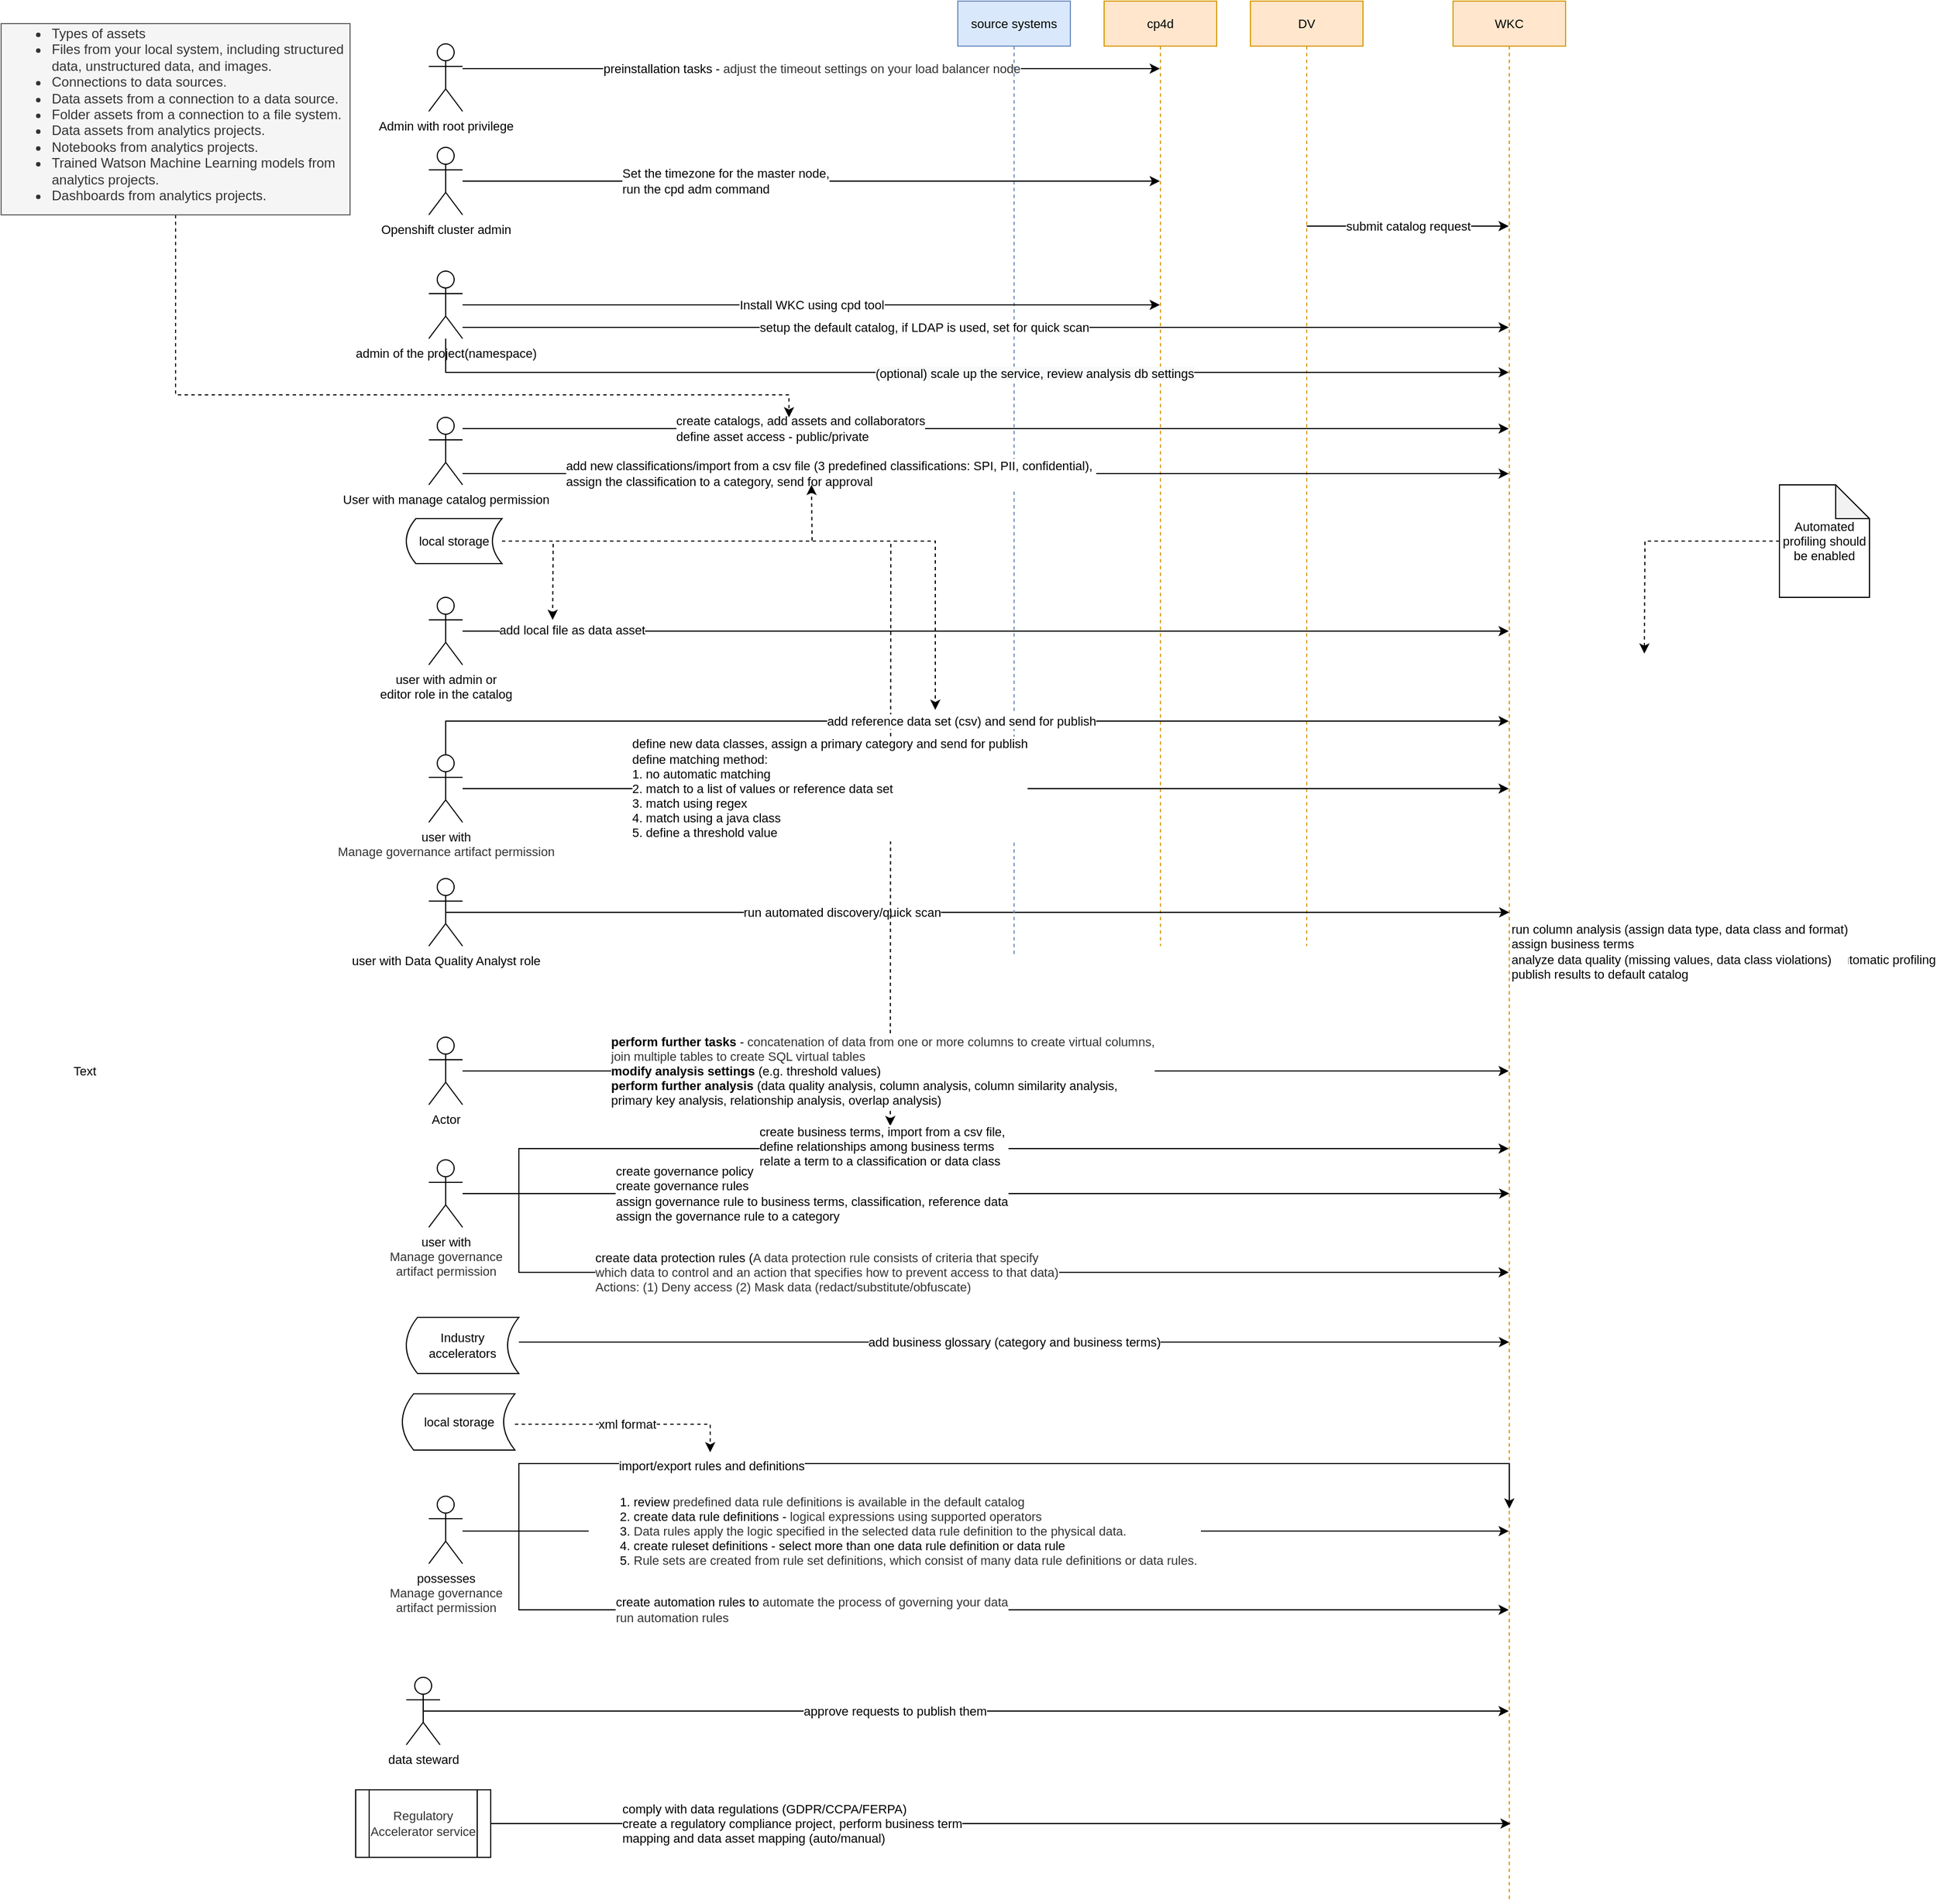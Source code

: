 <mxfile version="13.4.1" type="device"><diagram id="kgpKYQtTHZ0yAKxKKP6v" name="Page-1"><mxGraphModel dx="2506" dy="418" grid="1" gridSize="10" guides="1" tooltips="1" connect="1" arrows="1" fold="1" page="1" pageScale="1" pageWidth="850" pageHeight="1100" math="0" shadow="0"><root><mxCell id="0"/><mxCell id="1" parent="0"/><mxCell id="m7c62PFlQVcXENg2-71l-1" value="cp4d" style="shape=umlLifeline;perimeter=lifelinePerimeter;whiteSpace=wrap;html=1;container=1;collapsible=0;recursiveResize=0;outlineConnect=0;fillColor=#ffe6cc;strokeColor=#d79b00;fontSize=11;" vertex="1" parent="1"><mxGeometry x="110" y="40" width="100" height="840" as="geometry"/></mxCell><mxCell id="m7c62PFlQVcXENg2-71l-2" value="submit catalog request" style="edgeStyle=orthogonalEdgeStyle;rounded=0;orthogonalLoop=1;jettySize=auto;html=1;fontSize=11;" edge="1" parent="1" source="m7c62PFlQVcXENg2-71l-3" target="m7c62PFlQVcXENg2-71l-5"><mxGeometry relative="1" as="geometry"><Array as="points"><mxPoint x="380" y="240"/><mxPoint x="380" y="240"/></Array></mxGeometry></mxCell><mxCell id="m7c62PFlQVcXENg2-71l-3" value="DV" style="shape=umlLifeline;perimeter=lifelinePerimeter;whiteSpace=wrap;html=1;container=1;collapsible=0;recursiveResize=0;outlineConnect=0;fillColor=#ffe6cc;strokeColor=#d79b00;fontSize=11;" vertex="1" parent="1"><mxGeometry x="240" y="40" width="100" height="840" as="geometry"/></mxCell><mxCell id="m7c62PFlQVcXENg2-71l-4" value="DV" style="shape=umlLifeline;perimeter=lifelinePerimeter;whiteSpace=wrap;html=1;container=1;collapsible=0;recursiveResize=0;outlineConnect=0;fontSize=11;" vertex="1" parent="1"><mxGeometry x="420" y="40" width="100" height="300" as="geometry"/></mxCell><mxCell id="m7c62PFlQVcXENg2-71l-5" value="WKC" style="shape=umlLifeline;perimeter=lifelinePerimeter;whiteSpace=wrap;html=1;container=1;collapsible=0;recursiveResize=0;outlineConnect=0;fillColor=#ffe6cc;strokeColor=#d79b00;fontSize=11;" vertex="1" parent="1"><mxGeometry x="420" y="40" width="100" height="1690" as="geometry"/></mxCell><mxCell id="m7c62PFlQVcXENg2-71l-6" value="&lt;font style=&quot;font-size: 11px;&quot;&gt;preinstallation tasks -&amp;nbsp;&lt;span style=&quot;color: rgb(50, 50, 50); font-size: 11px;&quot;&gt;adjust the timeout settings on your load balancer node&lt;/span&gt;&lt;/font&gt;" style="edgeStyle=orthogonalEdgeStyle;rounded=0;orthogonalLoop=1;jettySize=auto;html=1;fontSize=11;" edge="1" parent="1" source="m7c62PFlQVcXENg2-71l-9" target="m7c62PFlQVcXENg2-71l-1"><mxGeometry relative="1" as="geometry"><Array as="points"><mxPoint x="50" y="100"/><mxPoint x="50" y="100"/></Array></mxGeometry></mxCell><mxCell id="m7c62PFlQVcXENg2-71l-9" value="&lt;font style=&quot;font-size: 11px;&quot;&gt;Admin with root privilege&lt;/font&gt;" style="shape=umlActor;verticalLabelPosition=bottom;verticalAlign=top;html=1;fontSize=11;" vertex="1" parent="1"><mxGeometry x="-490" y="78" width="30" height="60" as="geometry"/></mxCell><mxCell id="m7c62PFlQVcXENg2-71l-12" value="approve requests to publish them" style="edgeStyle=orthogonalEdgeStyle;rounded=0;orthogonalLoop=1;jettySize=auto;html=1;fontSize=11;exitX=0.5;exitY=0.5;exitDx=0;exitDy=0;exitPerimeter=0;" edge="1" parent="1" source="m7c62PFlQVcXENg2-71l-13" target="m7c62PFlQVcXENg2-71l-5"><mxGeometry x="0.657" y="-380" relative="1" as="geometry"><Array as="points"><mxPoint x="-495" y="1560"/></Array><mxPoint x="-380" y="-380" as="offset"/><mxPoint x="469.5" y="1450.0" as="targetPoint"/></mxGeometry></mxCell><mxCell id="m7c62PFlQVcXENg2-71l-13" value="data steward" style="shape=umlActor;verticalLabelPosition=bottom;verticalAlign=top;html=1;fontSize=11;" vertex="1" parent="1"><mxGeometry x="-510" y="1530" width="30" height="60" as="geometry"/></mxCell><mxCell id="m7c62PFlQVcXENg2-71l-14" value="run automated discovery/quick scan" style="edgeStyle=orthogonalEdgeStyle;rounded=0;orthogonalLoop=1;jettySize=auto;html=1;fontSize=11;exitX=0.5;exitY=0.5;exitDx=0;exitDy=0;exitPerimeter=0;" edge="1" parent="1" source="m7c62PFlQVcXENg2-71l-16"><mxGeometry x="-0.256" relative="1" as="geometry"><Array as="points"><mxPoint x="470" y="850"/></Array><mxPoint as="offset"/><mxPoint x="470" y="850" as="targetPoint"/></mxGeometry></mxCell><mxCell id="m7c62PFlQVcXENg2-71l-16" value="user with Data Quality Analyst role" style="shape=umlActor;verticalLabelPosition=bottom;verticalAlign=top;html=1;fontSize=11;" vertex="1" parent="1"><mxGeometry x="-490" y="820" width="30" height="60" as="geometry"/></mxCell><mxCell id="m7c62PFlQVcXENg2-71l-17" value="source systems" style="shape=umlLifeline;perimeter=lifelinePerimeter;whiteSpace=wrap;html=1;container=1;collapsible=0;recursiveResize=0;outlineConnect=0;fillColor=#dae8fc;strokeColor=#6c8ebf;fontSize=11;" vertex="1" parent="1"><mxGeometry x="-20" y="40" width="100" height="850" as="geometry"/></mxCell><mxCell id="m7c62PFlQVcXENg2-71l-19" value="&lt;ol&gt;&lt;li&gt;&lt;font style=&quot;font-size: 11px&quot;&gt;&lt;font style=&quot;font-size: 11px&quot;&gt;review&amp;nbsp;&lt;span style=&quot;color: rgb(50 , 50 , 50)&quot;&gt;predefined data rule definitions is available in the default catalog&lt;/span&gt;&lt;/font&gt;&lt;/font&gt;&lt;/li&gt;&lt;li&gt;&lt;font style=&quot;font-size: 11px&quot;&gt;create data rule definitions -&amp;nbsp;&lt;span style=&quot;color: rgb(50 , 50 , 50) ; font-family: &amp;#34;ibm plex sans&amp;#34; , , &amp;#34;helvetica neue&amp;#34; , &amp;#34;arial&amp;#34; , sans-serif&quot;&gt;logical expressions using supported operators&lt;br&gt;&lt;/span&gt;&lt;/font&gt;&lt;/li&gt;&lt;li&gt;&lt;font style=&quot;font-size: 11px&quot;&gt;&lt;span style=&quot;color: rgb(50 , 50 , 50) ; font-family: &amp;#34;ibm plex sans&amp;#34; , , &amp;#34;helvetica neue&amp;#34; , &amp;#34;arial&amp;#34; , sans-serif&quot;&gt;Data rules apply the logic specified in the selected data rule definition to the physical data.&lt;/span&gt;&lt;/font&gt;&lt;/li&gt;&lt;li&gt;&lt;font style=&quot;font-size: 11px&quot;&gt;create ruleset definitions -&amp;nbsp;&lt;/font&gt;select more than one data rule definition or data rule&lt;/li&gt;&lt;li&gt;&lt;font style=&quot;font-size: 11px&quot;&gt;&lt;span style=&quot;color: rgb(50 , 50 , 50) ; font-family: &amp;#34;ibm plex sans&amp;#34; , , &amp;#34;helvetica neue&amp;#34; , &amp;#34;arial&amp;#34; , sans-serif&quot;&gt;Rule sets are created from rule set definitions, which consist of many data rule definitions or data rules.&amp;nbsp;&lt;/span&gt;&lt;/font&gt;&lt;/li&gt;&lt;/ol&gt;" style="edgeStyle=orthogonalEdgeStyle;rounded=0;orthogonalLoop=1;jettySize=auto;html=1;fontSize=11;align=left;" edge="1" parent="1" source="m7c62PFlQVcXENg2-71l-20"><mxGeometry x="-0.527" y="-110" relative="1" as="geometry"><Array as="points"><mxPoint x="-240" y="1400"/><mxPoint x="-240" y="1400"/></Array><mxPoint x="469.5" y="1400" as="targetPoint"/><mxPoint x="-110" y="-110" as="offset"/></mxGeometry></mxCell><mxCell id="m7c62PFlQVcXENg2-71l-87" style="edgeStyle=orthogonalEdgeStyle;rounded=0;orthogonalLoop=1;jettySize=auto;html=1;strokeWidth=1;fontSize=11;" edge="1" parent="1" source="m7c62PFlQVcXENg2-71l-20"><mxGeometry relative="1" as="geometry"><mxPoint x="470" y="1380" as="targetPoint"/><Array as="points"><mxPoint x="-410" y="1400"/><mxPoint x="-410" y="1340"/><mxPoint x="470" y="1340"/></Array></mxGeometry></mxCell><mxCell id="m7c62PFlQVcXENg2-71l-88" value="import/export rules and definitions" style="edgeLabel;html=1;align=center;verticalAlign=middle;resizable=0;points=[];fontSize=11;" vertex="1" connectable="0" parent="m7c62PFlQVcXENg2-71l-87"><mxGeometry x="-0.494" y="-2" relative="1" as="geometry"><mxPoint x="20" as="offset"/></mxGeometry></mxCell><mxCell id="m7c62PFlQVcXENg2-71l-91" value="&lt;div style=&quot;text-align: left&quot;&gt;create automation rules to&amp;nbsp;&lt;span style=&quot;color: rgb(50 , 50 , 50)&quot;&gt;automate the process of governing your data&lt;/span&gt;&lt;/div&gt;&lt;font style=&quot;font-size: 11px&quot;&gt;&lt;div style=&quot;text-align: left&quot;&gt;&lt;span style=&quot;color: rgb(50 , 50 , 50)&quot;&gt;run automation rules&lt;/span&gt;&lt;/div&gt;&lt;/font&gt;" style="edgeStyle=orthogonalEdgeStyle;rounded=0;orthogonalLoop=1;jettySize=auto;html=1;strokeWidth=1;fontSize=11;" edge="1" parent="1" source="m7c62PFlQVcXENg2-71l-20" target="m7c62PFlQVcXENg2-71l-5"><mxGeometry x="-0.24" relative="1" as="geometry"><mxPoint x="370" y="1410" as="targetPoint"/><Array as="points"><mxPoint x="-410" y="1400"/><mxPoint x="-410" y="1470"/></Array><mxPoint as="offset"/></mxGeometry></mxCell><mxCell id="m7c62PFlQVcXENg2-71l-20" value="&lt;font style=&quot;font-size: 11px&quot;&gt;possesses&lt;br style=&quot;font-size: 11px&quot;&gt;&lt;span style=&quot;color: rgb(50 , 50 , 50) ; background-color: rgb(255 , 255 , 255) ; font-size: 11px&quot;&gt;Manage governance &lt;br&gt;artifact permission&lt;/span&gt;&lt;/font&gt;" style="shape=umlActor;verticalLabelPosition=bottom;verticalAlign=top;html=1;fontSize=11;" vertex="1" parent="1"><mxGeometry x="-490" y="1369" width="30" height="60" as="geometry"/></mxCell><mxCell id="m7c62PFlQVcXENg2-71l-37" value="&lt;font style=&quot;font-size: 11px;&quot;&gt;Install WKC using cpd tool&lt;/font&gt;" style="edgeStyle=orthogonalEdgeStyle;rounded=0;orthogonalLoop=1;jettySize=auto;html=1;fontSize=11;" edge="1" parent="1" source="m7c62PFlQVcXENg2-71l-22" target="m7c62PFlQVcXENg2-71l-1"><mxGeometry relative="1" as="geometry"><Array as="points"><mxPoint x="-10" y="310"/><mxPoint x="-10" y="310"/></Array></mxGeometry></mxCell><mxCell id="m7c62PFlQVcXENg2-71l-38" style="edgeStyle=orthogonalEdgeStyle;rounded=0;orthogonalLoop=1;jettySize=auto;html=1;fontSize=11;" edge="1" parent="1" source="m7c62PFlQVcXENg2-71l-22" target="m7c62PFlQVcXENg2-71l-5"><mxGeometry relative="1" as="geometry"><Array as="points"><mxPoint x="-240" y="330"/><mxPoint x="-240" y="330"/></Array></mxGeometry></mxCell><mxCell id="m7c62PFlQVcXENg2-71l-39" value="&lt;font style=&quot;font-size: 11px;&quot;&gt;setup the default catalog, if LDAP is used, set for quick scan&lt;/font&gt;" style="edgeLabel;html=1;align=center;verticalAlign=middle;resizable=0;points=[];fontSize=11;" vertex="1" connectable="0" parent="m7c62PFlQVcXENg2-71l-38"><mxGeometry x="-0.1" y="-1" relative="1" as="geometry"><mxPoint x="-8.67" y="-1" as="offset"/></mxGeometry></mxCell><mxCell id="m7c62PFlQVcXENg2-71l-22" value="&lt;font style=&quot;font-size: 11px;&quot;&gt;admin of the project(namespace)&lt;/font&gt;" style="shape=umlActor;verticalLabelPosition=bottom;verticalAlign=top;html=1;outlineConnect=0;fontSize=11;" vertex="1" parent="1"><mxGeometry x="-490" y="280" width="30" height="60" as="geometry"/></mxCell><mxCell id="m7c62PFlQVcXENg2-71l-33" style="edgeStyle=orthogonalEdgeStyle;rounded=0;orthogonalLoop=1;jettySize=auto;html=1;fontSize=11;" edge="1" parent="1" source="m7c62PFlQVcXENg2-71l-30" target="m7c62PFlQVcXENg2-71l-1"><mxGeometry relative="1" as="geometry"><Array as="points"><mxPoint x="-10" y="200"/><mxPoint x="-10" y="200"/></Array></mxGeometry></mxCell><mxCell id="m7c62PFlQVcXENg2-71l-35" value="&lt;font style=&quot;font-size: 11px;&quot;&gt;Set the timezone for the master node,&lt;br style=&quot;font-size: 11px;&quot;&gt;run the cpd adm command&lt;/font&gt;" style="edgeLabel;html=1;align=left;verticalAlign=middle;resizable=0;points=[];fontSize=11;" vertex="1" connectable="0" parent="m7c62PFlQVcXENg2-71l-33"><mxGeometry x="-0.065" y="1" relative="1" as="geometry"><mxPoint x="-149.66" y="1" as="offset"/></mxGeometry></mxCell><mxCell id="m7c62PFlQVcXENg2-71l-30" value="&lt;font style=&quot;font-size: 11px;&quot;&gt;Openshift cluster admin&lt;/font&gt;" style="shape=umlActor;verticalLabelPosition=bottom;verticalAlign=top;html=1;outlineConnect=0;fontSize=11;" vertex="1" parent="1"><mxGeometry x="-490" y="170" width="30" height="60" as="geometry"/></mxCell><mxCell id="m7c62PFlQVcXENg2-71l-42" style="edgeStyle=orthogonalEdgeStyle;rounded=0;orthogonalLoop=1;jettySize=auto;html=1;fontSize=11;" edge="1" parent="1" source="m7c62PFlQVcXENg2-71l-22" target="m7c62PFlQVcXENg2-71l-5"><mxGeometry relative="1" as="geometry"><mxPoint x="-475" y="340" as="sourcePoint"/><mxPoint x="-50" y="370" as="targetPoint"/><Array as="points"><mxPoint x="-475" y="370"/></Array></mxGeometry></mxCell><mxCell id="m7c62PFlQVcXENg2-71l-43" value="&lt;span style=&quot;font-size: 11px; background-color: rgb(248, 249, 250);&quot;&gt;(optional) scale up the service, review analysis db settings&lt;/span&gt;" style="edgeLabel;html=1;align=center;verticalAlign=middle;resizable=0;points=[];fontSize=11;" vertex="1" connectable="0" parent="m7c62PFlQVcXENg2-71l-42"><mxGeometry x="0.135" y="-1" relative="1" as="geometry"><mxPoint as="offset"/></mxGeometry></mxCell><mxCell id="m7c62PFlQVcXENg2-71l-47" style="edgeStyle=orthogonalEdgeStyle;rounded=0;orthogonalLoop=1;jettySize=auto;html=1;fontSize=11;" edge="1" parent="1" source="m7c62PFlQVcXENg2-71l-44" target="m7c62PFlQVcXENg2-71l-5"><mxGeometry relative="1" as="geometry"><Array as="points"><mxPoint x="-290" y="420"/><mxPoint x="-290" y="420"/></Array></mxGeometry></mxCell><mxCell id="m7c62PFlQVcXENg2-71l-48" value="&lt;div style=&quot;text-align: left&quot;&gt;create catalogs, add assets and collaborators&lt;/div&gt;&lt;div style=&quot;text-align: left&quot;&gt;define asset access - public/private&lt;/div&gt;" style="edgeLabel;html=1;align=center;verticalAlign=middle;resizable=0;points=[];fontSize=11;" vertex="1" connectable="0" parent="m7c62PFlQVcXENg2-71l-47"><mxGeometry x="0.463" y="-283" relative="1" as="geometry"><mxPoint x="-380" y="-283" as="offset"/></mxGeometry></mxCell><mxCell id="m7c62PFlQVcXENg2-71l-54" style="edgeStyle=orthogonalEdgeStyle;rounded=0;orthogonalLoop=1;jettySize=auto;html=1;strokeWidth=1;fontSize=11;" edge="1" parent="1" source="m7c62PFlQVcXENg2-71l-44" target="m7c62PFlQVcXENg2-71l-5"><mxGeometry relative="1" as="geometry"><Array as="points"><mxPoint x="-90" y="460"/><mxPoint x="-90" y="460"/></Array></mxGeometry></mxCell><mxCell id="m7c62PFlQVcXENg2-71l-55" value="add new classifications/import from a csv file (3 predefined classifications: SPI, PII, confidential),&amp;nbsp;&lt;br&gt;assign the classification to a category, send for approval" style="edgeLabel;html=1;align=left;verticalAlign=middle;resizable=0;points=[];fontSize=11;" vertex="1" connectable="0" parent="m7c62PFlQVcXENg2-71l-54"><mxGeometry x="-0.036" y="-1" relative="1" as="geometry"><mxPoint x="-358" y="-1" as="offset"/></mxGeometry></mxCell><mxCell id="m7c62PFlQVcXENg2-71l-44" value="&lt;font style=&quot;font-size: 11px;&quot;&gt;User with manage catalog permission&lt;/font&gt;" style="shape=umlActor;verticalLabelPosition=bottom;verticalAlign=top;html=1;outlineConnect=0;fontSize=11;" vertex="1" parent="1"><mxGeometry x="-490" y="410" width="30" height="60" as="geometry"/></mxCell><mxCell id="m7c62PFlQVcXENg2-71l-53" style="edgeStyle=orthogonalEdgeStyle;rounded=0;orthogonalLoop=1;jettySize=auto;html=1;fontSize=11;dashed=1;strokeWidth=1;" edge="1" parent="1" source="m7c62PFlQVcXENg2-71l-51"><mxGeometry relative="1" as="geometry"><mxPoint x="-170" y="410" as="targetPoint"/><Array as="points"><mxPoint x="-715" y="390"/><mxPoint x="-170" y="390"/></Array></mxGeometry></mxCell><mxCell id="m7c62PFlQVcXENg2-71l-51" value="&lt;h1 style=&quot;font-size: 12px&quot;&gt;&lt;ul&gt;&lt;li&gt;&lt;font style=&quot;font-size: 12px ; font-weight: normal&quot;&gt;Types of assets&lt;/font&gt;&lt;/li&gt;&lt;li&gt;&lt;font style=&quot;font-size: 12px ; font-weight: normal&quot;&gt;Files from your local system, including structured data, unstructured data, and images.&lt;/font&gt;&lt;/li&gt;&lt;li&gt;&lt;font style=&quot;font-size: 12px ; font-weight: normal&quot;&gt;Connections to data sources.&amp;nbsp;&lt;/font&gt;&lt;/li&gt;&lt;li&gt;&lt;span style=&quot;font-weight: normal&quot;&gt;Data assets from a connection to a data source.&lt;/span&gt;&lt;/li&gt;&lt;li&gt;&lt;font style=&quot;font-size: 12px ; font-weight: normal&quot;&gt;Folder assets from a connection to a file system.&lt;/font&gt;&lt;/li&gt;&lt;li&gt;&lt;font style=&quot;font-size: 12px ; font-weight: normal&quot;&gt;Data assets from analytics projects.&lt;/font&gt;&lt;/li&gt;&lt;li&gt;&lt;font style=&quot;font-size: 12px ; font-weight: normal&quot;&gt;Notebooks from analytics projects.&lt;/font&gt;&lt;/li&gt;&lt;li&gt;&lt;font style=&quot;font-size: 12px ; font-weight: normal&quot;&gt;Trained Watson Machine Learning models from analytics projects.&lt;/font&gt;&lt;/li&gt;&lt;li&gt;&lt;font style=&quot;font-size: 12px ; font-weight: normal&quot;&gt;Dashboards from analytics projects.&lt;/font&gt;&lt;/li&gt;&lt;/ul&gt;&lt;/h1&gt;" style="text;html=1;strokeColor=#666666;fillColor=#f5f5f5;spacing=5;spacingTop=-20;whiteSpace=wrap;overflow=hidden;rounded=0;fontSize=11;fontColor=#333333;" vertex="1" parent="1"><mxGeometry x="-870" y="60" width="310" height="170" as="geometry"/></mxCell><mxCell id="m7c62PFlQVcXENg2-71l-52" value="Text" style="text;html=1;align=center;verticalAlign=middle;resizable=0;points=[];autosize=1;fontSize=11;" vertex="1" parent="1"><mxGeometry x="-816" y="981" width="40" height="20" as="geometry"/></mxCell><mxCell id="m7c62PFlQVcXENg2-71l-58" style="edgeStyle=orthogonalEdgeStyle;rounded=0;orthogonalLoop=1;jettySize=auto;html=1;strokeWidth=1;fontSize=11;dashed=1;" edge="1" parent="1" source="m7c62PFlQVcXENg2-71l-57"><mxGeometry relative="1" as="geometry"><mxPoint x="-150" y="470" as="targetPoint"/></mxGeometry></mxCell><mxCell id="m7c62PFlQVcXENg2-71l-63" style="edgeStyle=orthogonalEdgeStyle;rounded=0;orthogonalLoop=1;jettySize=auto;html=1;strokeWidth=1;fontSize=11;dashed=1;" edge="1" parent="1" source="m7c62PFlQVcXENg2-71l-57"><mxGeometry relative="1" as="geometry"><mxPoint x="-380" y="590" as="targetPoint"/></mxGeometry></mxCell><mxCell id="m7c62PFlQVcXENg2-71l-73" value="" style="edgeStyle=orthogonalEdgeStyle;rounded=0;orthogonalLoop=1;jettySize=auto;html=1;strokeWidth=1;fontSize=11;dashed=1;" edge="1" parent="1" source="m7c62PFlQVcXENg2-71l-57"><mxGeometry x="0.661" relative="1" as="geometry"><mxPoint x="-40" y="670" as="targetPoint"/><Array as="points"><mxPoint x="-40" y="520"/><mxPoint x="-40" y="620"/></Array><mxPoint as="offset"/></mxGeometry></mxCell><mxCell id="m7c62PFlQVcXENg2-71l-84" style="edgeStyle=orthogonalEdgeStyle;rounded=0;orthogonalLoop=1;jettySize=auto;html=1;strokeWidth=1;fontSize=11;dashed=1;" edge="1" parent="1" source="m7c62PFlQVcXENg2-71l-57"><mxGeometry relative="1" as="geometry"><mxPoint x="-80" y="1040" as="targetPoint"/></mxGeometry></mxCell><mxCell id="m7c62PFlQVcXENg2-71l-57" value="local storage" style="shape=dataStorage;whiteSpace=wrap;html=1;fontSize=11;" vertex="1" parent="1"><mxGeometry x="-510" y="500" width="85" height="40" as="geometry"/></mxCell><mxCell id="m7c62PFlQVcXENg2-71l-60" style="edgeStyle=orthogonalEdgeStyle;rounded=0;orthogonalLoop=1;jettySize=auto;html=1;strokeWidth=1;fontSize=11;" edge="1" parent="1" source="m7c62PFlQVcXENg2-71l-59" target="m7c62PFlQVcXENg2-71l-5"><mxGeometry relative="1" as="geometry"><Array as="points"><mxPoint x="240" y="600"/><mxPoint x="240" y="600"/></Array></mxGeometry></mxCell><mxCell id="m7c62PFlQVcXENg2-71l-61" value="add local file as data asset" style="edgeLabel;html=1;align=center;verticalAlign=middle;resizable=0;points=[];fontSize=11;" vertex="1" connectable="0" parent="m7c62PFlQVcXENg2-71l-60"><mxGeometry x="-0.792" y="1" relative="1" as="geometry"><mxPoint as="offset"/></mxGeometry></mxCell><mxCell id="m7c62PFlQVcXENg2-71l-59" value="user with admin or &lt;br&gt;editor role in the catalog" style="shape=umlActor;verticalLabelPosition=bottom;verticalAlign=top;html=1;outlineConnect=0;fontSize=11;" vertex="1" parent="1"><mxGeometry x="-490" y="570" width="30" height="60" as="geometry"/></mxCell><mxCell id="m7c62PFlQVcXENg2-71l-62" value="save file to catalog storage&lt;br&gt;If format is CSV/Avro/Parquet and uncompressed, perform automatic profiling" style="edgeStyle=orthogonalEdgeStyle;rounded=0;orthogonalLoop=1;jettySize=auto;html=1;strokeWidth=1;fontSize=11;align=left;" edge="1" parent="1" source="m7c62PFlQVcXENg2-71l-5" target="m7c62PFlQVcXENg2-71l-5"><mxGeometry relative="1" as="geometry"><Array as="points"><mxPoint x="500" y="610"/><mxPoint x="500" y="660"/></Array></mxGeometry></mxCell><mxCell id="m7c62PFlQVcXENg2-71l-65" style="edgeStyle=orthogonalEdgeStyle;rounded=0;orthogonalLoop=1;jettySize=auto;html=1;dashed=1;strokeWidth=1;fontSize=11;" edge="1" parent="1" source="m7c62PFlQVcXENg2-71l-64"><mxGeometry relative="1" as="geometry"><mxPoint x="590" y="620" as="targetPoint"/></mxGeometry></mxCell><mxCell id="m7c62PFlQVcXENg2-71l-64" value="Automated profiling should be enabled" style="shape=note;whiteSpace=wrap;html=1;backgroundOutline=1;darkOpacity=0.05;fontSize=11;" vertex="1" parent="1"><mxGeometry x="710" y="470" width="80" height="100" as="geometry"/></mxCell><mxCell id="m7c62PFlQVcXENg2-71l-66" value="assign data classes (predefined+custom)" style="edgeStyle=orthogonalEdgeStyle;rounded=0;orthogonalLoop=1;jettySize=auto;html=1;strokeWidth=1;fontSize=11;align=left;" edge="1" parent="1" source="m7c62PFlQVcXENg2-71l-5" target="m7c62PFlQVcXENg2-71l-5"><mxGeometry relative="1" as="geometry"><Array as="points"><mxPoint x="500" y="760"/><mxPoint x="500" y="820"/></Array></mxGeometry></mxCell><mxCell id="m7c62PFlQVcXENg2-71l-68" value="&lt;div style=&quot;text-align: left&quot;&gt;define new data classes, assign a primary category and send for publish&lt;/div&gt;&lt;div style=&quot;text-align: left&quot;&gt;define matching method:&lt;/div&gt;&lt;div style=&quot;text-align: left&quot;&gt;1. no automatic matching&lt;/div&gt;&lt;div style=&quot;text-align: left&quot;&gt;2. match to a list of values or reference data set&lt;/div&gt;&lt;div style=&quot;text-align: left&quot;&gt;3. match using regex&lt;/div&gt;&lt;div style=&quot;text-align: left&quot;&gt;4. match using a java class&lt;/div&gt;&lt;div style=&quot;text-align: left&quot;&gt;5. define a threshold value&lt;/div&gt;" style="edgeStyle=orthogonalEdgeStyle;rounded=0;orthogonalLoop=1;jettySize=auto;html=1;strokeWidth=1;fontSize=11;" edge="1" parent="1" source="m7c62PFlQVcXENg2-71l-67" target="m7c62PFlQVcXENg2-71l-5"><mxGeometry x="-0.299" relative="1" as="geometry"><Array as="points"><mxPoint x="-475" y="750"/></Array><mxPoint as="offset"/></mxGeometry></mxCell><mxCell id="m7c62PFlQVcXENg2-71l-74" value="add reference data set (csv) and send for publish" style="edgeStyle=orthogonalEdgeStyle;rounded=0;orthogonalLoop=1;jettySize=auto;html=1;strokeWidth=1;fontSize=11;" edge="1" parent="1" source="m7c62PFlQVcXENg2-71l-67" target="m7c62PFlQVcXENg2-71l-5"><mxGeometry relative="1" as="geometry"><Array as="points"><mxPoint x="-475" y="680"/></Array></mxGeometry></mxCell><mxCell id="m7c62PFlQVcXENg2-71l-67" value="user with&lt;br&gt;&lt;span style=&quot;color: rgb(50 , 50 , 50) ; background-color: rgb(255 , 255 , 255)&quot;&gt;Manage governance artifact permission&lt;/span&gt;" style="shape=umlActor;verticalLabelPosition=bottom;verticalAlign=top;html=1;outlineConnect=0;fontSize=11;" vertex="1" parent="1"><mxGeometry x="-490" y="710" width="30" height="60" as="geometry"/></mxCell><mxCell id="m7c62PFlQVcXENg2-71l-75" value="&lt;div&gt;run column analysis (assign data type, data class and format)&lt;/div&gt;&lt;div&gt;assign business terms&lt;/div&gt;&lt;div&gt;analyze data quality (missing values, data class violations)&lt;/div&gt;&lt;div&gt;publish results to default catalog&lt;/div&gt;" style="edgeStyle=orthogonalEdgeStyle;rounded=0;orthogonalLoop=1;jettySize=auto;html=1;strokeWidth=1;fontSize=11;align=left;" edge="1" parent="1" source="m7c62PFlQVcXENg2-71l-5" target="m7c62PFlQVcXENg2-71l-5"><mxGeometry relative="1" as="geometry"><Array as="points"><mxPoint x="500" y="860"/><mxPoint x="500" y="930"/></Array></mxGeometry></mxCell><mxCell id="m7c62PFlQVcXENg2-71l-77" value="&lt;font style=&quot;font-size: 11px&quot;&gt;&lt;b&gt;perform further tasks&lt;/b&gt; -&amp;nbsp;&lt;span style=&quot;color: rgb(50 , 50 , 50) ; font-family: &amp;#34;ibm plex sans&amp;#34; , , &amp;#34;helvetica neue&amp;#34; , &amp;#34;arial&amp;#34; , sans-serif&quot;&gt;concatenation of data from one or more columns to create virtual columns, &lt;br&gt;join multiple tables to create SQL virtual tables&lt;br&gt;&lt;/span&gt;&lt;/font&gt;&lt;b&gt;modify analysis settings&lt;/b&gt; (e.g. threshold values)&lt;br&gt;&lt;b&gt;perform further analysis&lt;/b&gt; (data quality analysis, column analysis, column similarity analysis, &lt;br&gt;primary key analysis, relationship analysis, overlap analysis)" style="edgeStyle=orthogonalEdgeStyle;rounded=0;orthogonalLoop=1;jettySize=auto;html=1;strokeWidth=1;fontSize=11;align=left;" edge="1" parent="1" source="m7c62PFlQVcXENg2-71l-76" target="m7c62PFlQVcXENg2-71l-5"><mxGeometry x="0.291" y="-470" relative="1" as="geometry"><Array as="points"><mxPoint x="140" y="991"/><mxPoint x="140" y="991"/></Array><mxPoint x="-470" y="-470" as="offset"/></mxGeometry></mxCell><mxCell id="m7c62PFlQVcXENg2-71l-76" value="Actor" style="shape=umlActor;verticalLabelPosition=bottom;verticalAlign=top;html=1;outlineConnect=0;fontSize=11;" vertex="1" parent="1"><mxGeometry x="-490" y="961" width="30" height="60" as="geometry"/></mxCell><mxCell id="m7c62PFlQVcXENg2-71l-80" value="&lt;div style=&quot;text-align: left&quot;&gt;create governance policy&lt;/div&gt;&lt;div style=&quot;text-align: left&quot;&gt;create governance rules&lt;/div&gt;&lt;div style=&quot;text-align: left&quot;&gt;assign governance rule to business terms, classification, reference data&lt;/div&gt;&lt;div style=&quot;text-align: left&quot;&gt;assign the governance rule to a category&lt;/div&gt;" style="edgeStyle=orthogonalEdgeStyle;rounded=0;orthogonalLoop=1;jettySize=auto;html=1;strokeWidth=1;fontSize=11;" edge="1" parent="1"><mxGeometry x="0.871" y="560" relative="1" as="geometry"><mxPoint x="-460" y="1100" as="sourcePoint"/><mxPoint x="470" y="1099.935" as="targetPoint"/><Array as="points"><mxPoint x="450" y="1100"/><mxPoint x="450" y="1100"/></Array><mxPoint x="-560" y="560" as="offset"/></mxGeometry></mxCell><mxCell id="m7c62PFlQVcXENg2-71l-81" value="&lt;font&gt;create data protection rules (&lt;font color=&quot;#323232&quot;&gt;A data protection rule consists of criteria that specify &lt;/font&gt;&lt;br&gt;&lt;font color=&quot;#323232&quot;&gt;which data to control and an action that specifies how to prevent access to that data)&lt;/font&gt;&lt;br&gt;&lt;font color=&quot;#323232&quot;&gt;Actions: (1) Deny access (2) Mask data (redact/substitute/obfuscate)&lt;/font&gt;&lt;br&gt;&lt;/font&gt;" style="edgeStyle=orthogonalEdgeStyle;rounded=0;orthogonalLoop=1;jettySize=auto;html=1;strokeWidth=1;fontSize=11;align=left;" edge="1" parent="1" source="m7c62PFlQVcXENg2-71l-79" target="m7c62PFlQVcXENg2-71l-5"><mxGeometry x="-0.629" relative="1" as="geometry"><mxPoint x="470" y="1150" as="targetPoint"/><Array as="points"><mxPoint x="-410" y="1100"/><mxPoint x="-410" y="1170"/></Array><mxPoint as="offset"/></mxGeometry></mxCell><mxCell id="m7c62PFlQVcXENg2-71l-82" style="edgeStyle=orthogonalEdgeStyle;rounded=0;orthogonalLoop=1;jettySize=auto;html=1;strokeWidth=1;fontSize=11;" edge="1" parent="1" source="m7c62PFlQVcXENg2-71l-79" target="m7c62PFlQVcXENg2-71l-5"><mxGeometry relative="1" as="geometry"><Array as="points"><mxPoint x="-410" y="1100"/><mxPoint x="-410" y="1060"/></Array></mxGeometry></mxCell><mxCell id="m7c62PFlQVcXENg2-71l-83" value="&lt;div style=&quot;text-align: left&quot;&gt;create business terms, import from a csv file,&amp;nbsp;&lt;/div&gt;&lt;div style=&quot;text-align: left&quot;&gt;define relationships among business terms&lt;/div&gt;&lt;div style=&quot;text-align: left&quot;&gt;relate a term to a classification or data class&lt;/div&gt;" style="edgeLabel;html=1;align=center;verticalAlign=middle;resizable=0;points=[];fontSize=11;" vertex="1" connectable="0" parent="m7c62PFlQVcXENg2-71l-82"><mxGeometry x="-0.146" y="2" relative="1" as="geometry"><mxPoint as="offset"/></mxGeometry></mxCell><mxCell id="m7c62PFlQVcXENg2-71l-79" value="user with&lt;br&gt;&lt;span style=&quot;color: rgb(50 , 50 , 50) ; background-color: rgb(255 , 255 , 255)&quot;&gt;Manage governance &lt;br&gt;artifact permission&lt;/span&gt;" style="shape=umlActor;verticalLabelPosition=bottom;verticalAlign=top;html=1;outlineConnect=0;fontSize=11;" vertex="1" parent="1"><mxGeometry x="-490" y="1070" width="30" height="60" as="geometry"/></mxCell><mxCell id="m7c62PFlQVcXENg2-71l-86" value="add business glossary (category and business terms)" style="edgeStyle=orthogonalEdgeStyle;rounded=0;orthogonalLoop=1;jettySize=auto;html=1;strokeWidth=1;fontSize=11;" edge="1" parent="1"><mxGeometry relative="1" as="geometry"><mxPoint x="-410" y="1232" as="sourcePoint"/><mxPoint x="469.833" y="1232" as="targetPoint"/><Array as="points"><mxPoint x="470" y="1232"/></Array></mxGeometry></mxCell><mxCell id="m7c62PFlQVcXENg2-71l-85" value="Industry accelerators" style="shape=dataStorage;whiteSpace=wrap;html=1;fontSize=11;" vertex="1" parent="1"><mxGeometry x="-510" y="1210" width="100" height="50" as="geometry"/></mxCell><mxCell id="m7c62PFlQVcXENg2-71l-90" value="xml format" style="edgeStyle=orthogonalEdgeStyle;rounded=0;orthogonalLoop=1;jettySize=auto;html=1;strokeWidth=1;fontSize=11;dashed=1;" edge="1" parent="1"><mxGeometry relative="1" as="geometry"><mxPoint x="-240" y="1330" as="targetPoint"/><mxPoint x="-413.5" y="1305" as="sourcePoint"/><Array as="points"><mxPoint x="-240" y="1305"/></Array></mxGeometry></mxCell><mxCell id="m7c62PFlQVcXENg2-71l-89" value="local storage" style="shape=dataStorage;whiteSpace=wrap;html=1;fontSize=11;" vertex="1" parent="1"><mxGeometry x="-513.5" y="1278" width="100" height="50" as="geometry"/></mxCell><mxCell id="m7c62PFlQVcXENg2-71l-93" style="edgeStyle=orthogonalEdgeStyle;rounded=0;orthogonalLoop=1;jettySize=auto;html=1;strokeWidth=1;fontSize=11;" edge="1" parent="1" source="m7c62PFlQVcXENg2-71l-92"><mxGeometry relative="1" as="geometry"><mxPoint x="471.185" y="1660" as="targetPoint"/></mxGeometry></mxCell><mxCell id="m7c62PFlQVcXENg2-71l-94" value="comply with data regulations (GDPR/CCPA/FERPA)&lt;br&gt;create a regulatory compliance project, perform business term &lt;br&gt;mapping and data asset mapping (auto/manual)" style="edgeLabel;html=1;align=left;verticalAlign=middle;resizable=0;points=[];fontSize=11;" vertex="1" connectable="0" parent="m7c62PFlQVcXENg2-71l-93"><mxGeometry x="-0.348" y="1" relative="1" as="geometry"><mxPoint x="-180.33" y="1" as="offset"/></mxGeometry></mxCell><mxCell id="m7c62PFlQVcXENg2-71l-92" value="&lt;font style=&quot;font-size: 11px&quot;&gt;&lt;span class=&quot;keyword&quot; style=&quot;box-sizing: inherit ; margin: 0px ; padding: 0px ; border: 0px ; vertical-align: baseline ; color: rgb(50 , 50 , 50) ; background-color: rgb(255 , 255 , 255)&quot;&gt;Regulatory Accelerator&lt;/span&gt;&lt;span style=&quot;color: rgb(50 , 50 , 50) ; background-color: rgb(255 , 255 , 255)&quot;&gt;&amp;nbsp;service&lt;/span&gt;&lt;/font&gt;" style="shape=process;whiteSpace=wrap;html=1;backgroundOutline=1;fontSize=11;" vertex="1" parent="1"><mxGeometry x="-555" y="1630" width="120" height="60" as="geometry"/></mxCell></root></mxGraphModel></diagram></mxfile>